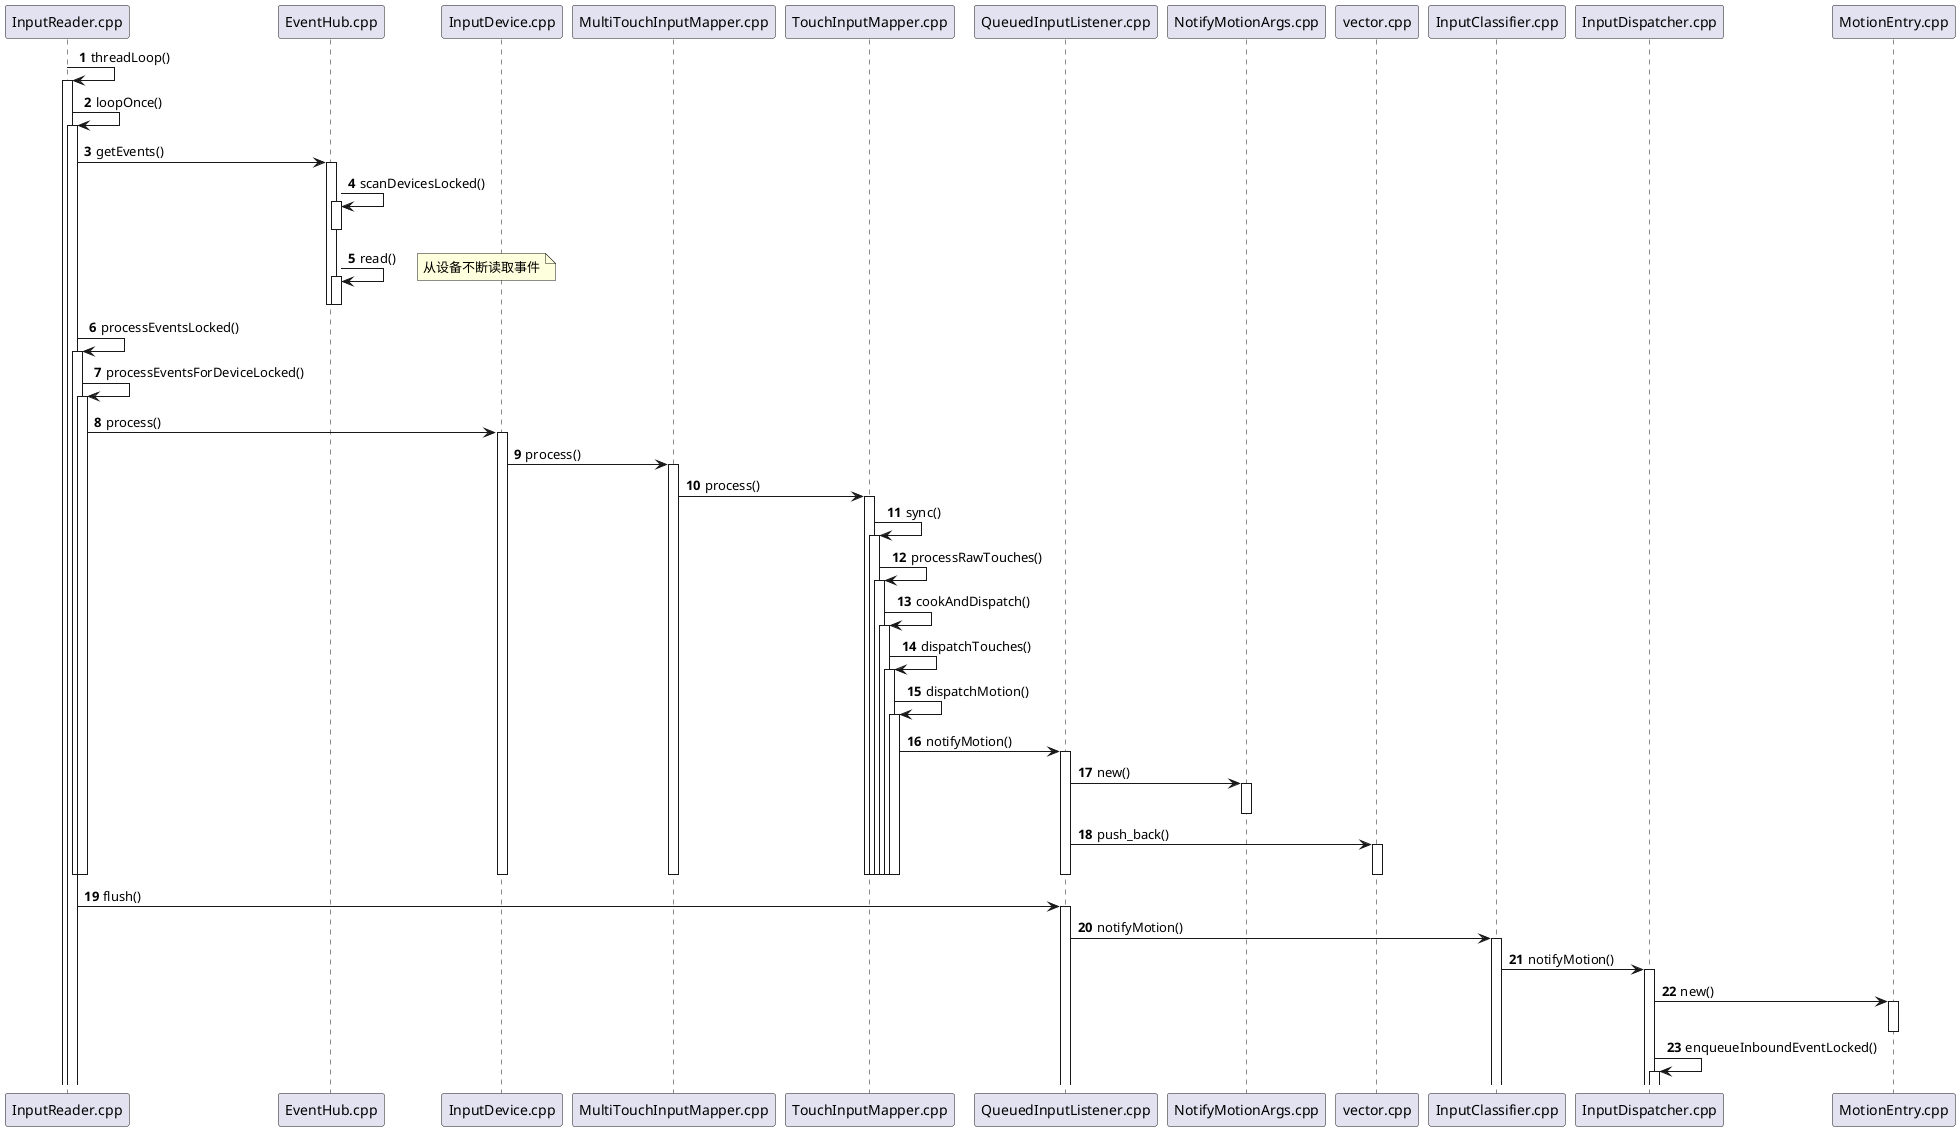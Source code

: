 @startuml
'https://plantuml.com/sequence-diagram

autonumber

InputReader.cpp -> InputReader.cpp: threadLoop()
activate InputReader.cpp
InputReader.cpp -> InputReader.cpp: loopOnce()
activate InputReader.cpp
InputReader.cpp -> EventHub.cpp: getEvents()
activate EventHub.cpp
EventHub.cpp -> EventHub.cpp: scanDevicesLocked()
activate EventHub.cpp
deactivate EventHub.cpp
EventHub.cpp -> EventHub.cpp: read()
activate EventHub.cpp
deactivate EventHub.cpp
note right:从设备不断读取事件
deactivate EventHub.cpp

InputReader.cpp -> InputReader.cpp: processEventsLocked()
activate InputReader.cpp
InputReader.cpp -> InputReader.cpp: processEventsForDeviceLocked()
activate InputReader.cpp

InputReader.cpp -> InputDevice.cpp: process()
activate InputDevice.cpp

InputDevice.cpp -> MultiTouchInputMapper.cpp: process()
activate MultiTouchInputMapper.cpp
MultiTouchInputMapper.cpp -> TouchInputMapper.cpp: process()
activate TouchInputMapper.cpp

TouchInputMapper.cpp -> TouchInputMapper.cpp: sync()
activate TouchInputMapper.cpp
TouchInputMapper.cpp -> TouchInputMapper.cpp: processRawTouches()
activate TouchInputMapper.cpp
TouchInputMapper.cpp -> TouchInputMapper.cpp: cookAndDispatch()
activate TouchInputMapper.cpp
TouchInputMapper.cpp -> TouchInputMapper.cpp: dispatchTouches()
activate TouchInputMapper.cpp
TouchInputMapper.cpp -> TouchInputMapper.cpp: dispatchMotion()
activate TouchInputMapper.cpp
TouchInputMapper.cpp -> QueuedInputListener.cpp: notifyMotion()
activate QueuedInputListener.cpp
QueuedInputListener.cpp -> NotifyMotionArgs.cpp: new()
activate NotifyMotionArgs.cpp
deactivate NotifyMotionArgs.cpp
QueuedInputListener.cpp -> vector.cpp: push_back()
activate vector.cpp
deactivate vector.cpp

deactivate QueuedInputListener.cpp
deactivate TouchInputMapper.cpp
deactivate TouchInputMapper.cpp
deactivate TouchInputMapper.cpp
deactivate TouchInputMapper.cpp
deactivate TouchInputMapper.cpp
deactivate TouchInputMapper.cpp
deactivate MultiTouchInputMapper.cpp
deactivate InputDevice.cpp
deactivate InputReader.cpp
deactivate InputReader.cpp

InputReader.cpp -> QueuedInputListener.cpp: flush()
activate QueuedInputListener.cpp
QueuedInputListener.cpp -> InputClassifier.cpp: notifyMotion()
activate InputClassifier.cpp
InputClassifier.cpp -> InputDispatcher.cpp: notifyMotion()
activate InputDispatcher.cpp
InputDispatcher.cpp -> MotionEntry.cpp: new()
activate MotionEntry.cpp
deactivate MotionEntry.cpp
InputDispatcher.cpp -> InputDispatcher.cpp: enqueueInboundEventLocked()
activate InputDispatcher.cpp

@enduml